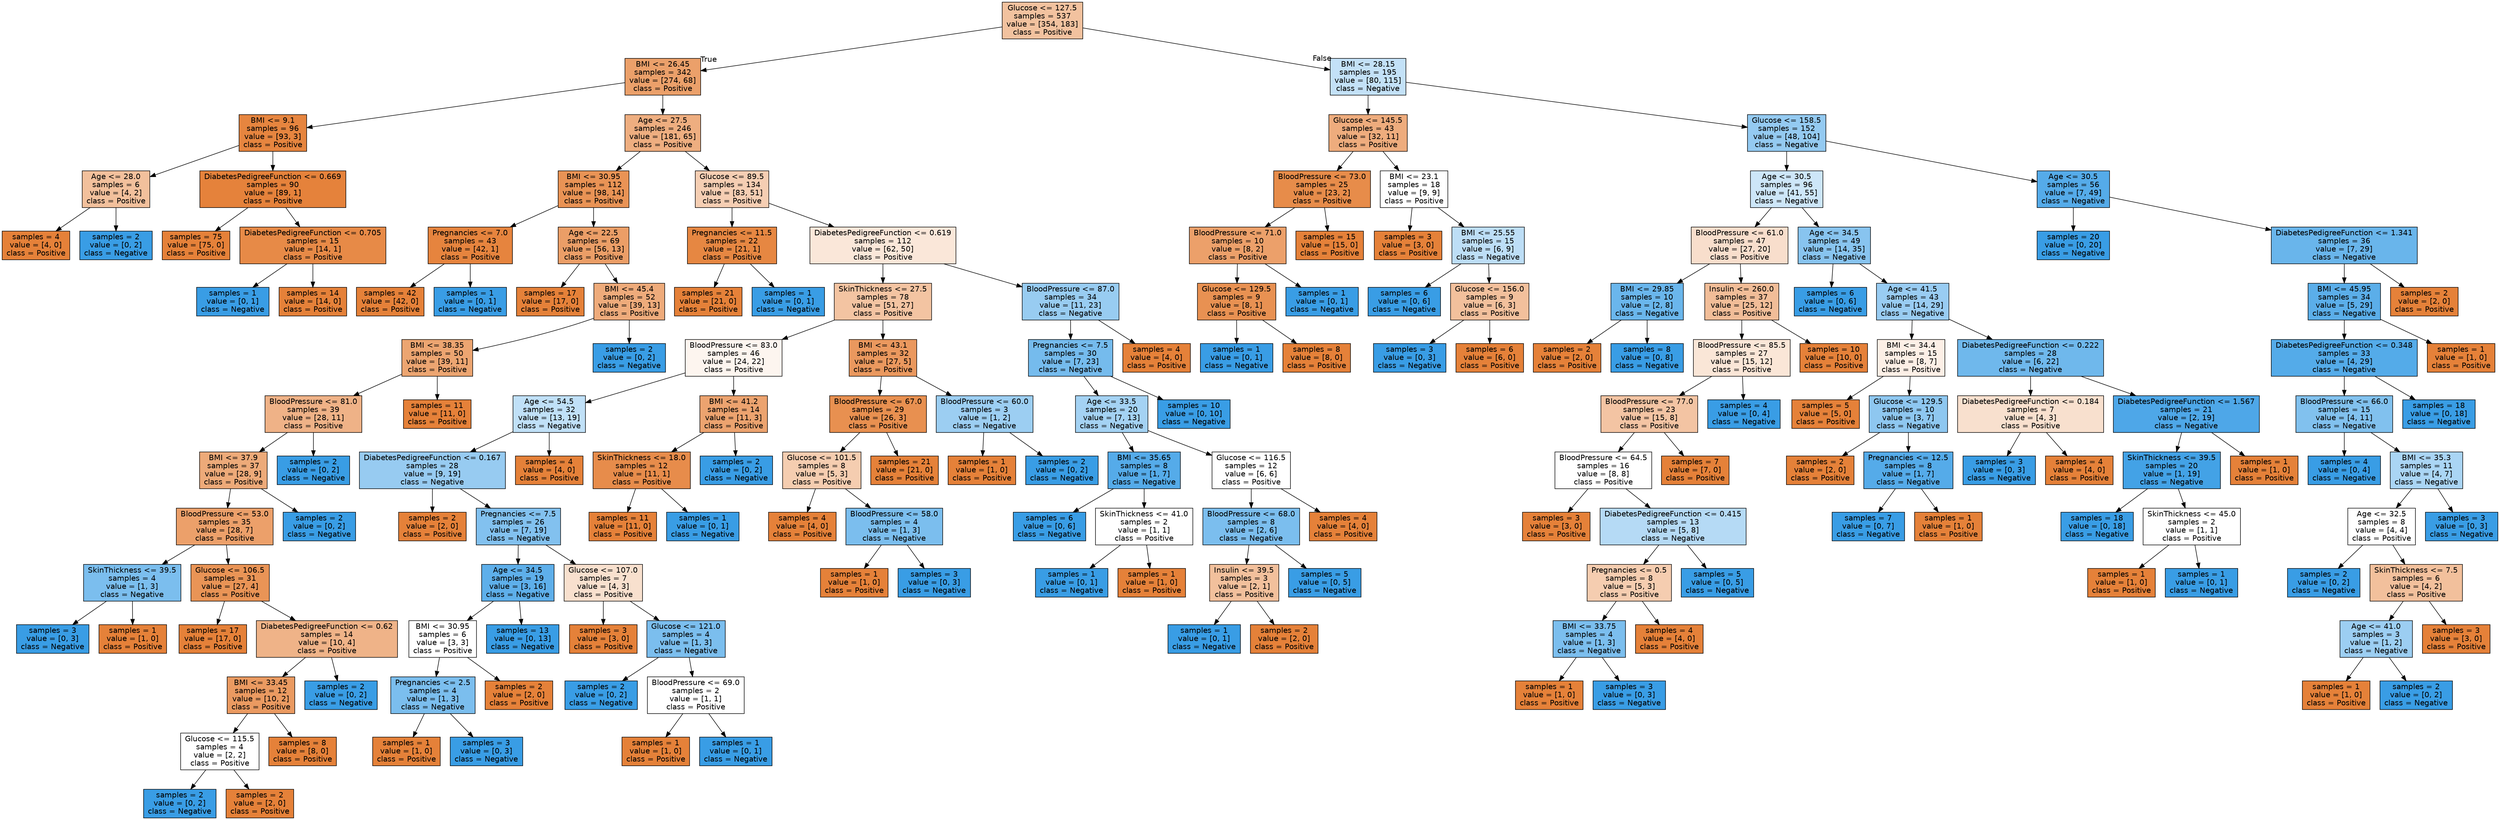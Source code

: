 digraph Tree {
node [shape=box, style="filled", color="black", fontname="helvetica"] ;
edge [fontname="helvetica"] ;
0 [label="Glucose <= 127.5\nsamples = 537\nvalue = [354, 183]\nclass = Positive", fillcolor="#f2c29f"] ;
1 [label="BMI <= 26.45\nsamples = 342\nvalue = [274, 68]\nclass = Positive", fillcolor="#eba06a"] ;
0 -> 1 [labeldistance=2.5, labelangle=45, headlabel="True"] ;
2 [label="BMI <= 9.1\nsamples = 96\nvalue = [93, 3]\nclass = Positive", fillcolor="#e6853f"] ;
1 -> 2 ;
3 [label="Age <= 28.0\nsamples = 6\nvalue = [4, 2]\nclass = Positive", fillcolor="#f2c09c"] ;
2 -> 3 ;
4 [label="samples = 4\nvalue = [4, 0]\nclass = Positive", fillcolor="#e58139"] ;
3 -> 4 ;
5 [label="samples = 2\nvalue = [0, 2]\nclass = Negative", fillcolor="#399de5"] ;
3 -> 5 ;
6 [label="DiabetesPedigreeFunction <= 0.669\nsamples = 90\nvalue = [89, 1]\nclass = Positive", fillcolor="#e5823b"] ;
2 -> 6 ;
7 [label="samples = 75\nvalue = [75, 0]\nclass = Positive", fillcolor="#e58139"] ;
6 -> 7 ;
8 [label="DiabetesPedigreeFunction <= 0.705\nsamples = 15\nvalue = [14, 1]\nclass = Positive", fillcolor="#e78a47"] ;
6 -> 8 ;
9 [label="samples = 1\nvalue = [0, 1]\nclass = Negative", fillcolor="#399de5"] ;
8 -> 9 ;
10 [label="samples = 14\nvalue = [14, 0]\nclass = Positive", fillcolor="#e58139"] ;
8 -> 10 ;
11 [label="Age <= 27.5\nsamples = 246\nvalue = [181, 65]\nclass = Positive", fillcolor="#eeae80"] ;
1 -> 11 ;
12 [label="BMI <= 30.95\nsamples = 112\nvalue = [98, 14]\nclass = Positive", fillcolor="#e99355"] ;
11 -> 12 ;
13 [label="Pregnancies <= 7.0\nsamples = 43\nvalue = [42, 1]\nclass = Positive", fillcolor="#e6843e"] ;
12 -> 13 ;
14 [label="samples = 42\nvalue = [42, 0]\nclass = Positive", fillcolor="#e58139"] ;
13 -> 14 ;
15 [label="samples = 1\nvalue = [0, 1]\nclass = Negative", fillcolor="#399de5"] ;
13 -> 15 ;
16 [label="Age <= 22.5\nsamples = 69\nvalue = [56, 13]\nclass = Positive", fillcolor="#eb9e67"] ;
12 -> 16 ;
17 [label="samples = 17\nvalue = [17, 0]\nclass = Positive", fillcolor="#e58139"] ;
16 -> 17 ;
18 [label="BMI <= 45.4\nsamples = 52\nvalue = [39, 13]\nclass = Positive", fillcolor="#eeab7b"] ;
16 -> 18 ;
19 [label="BMI <= 38.35\nsamples = 50\nvalue = [39, 11]\nclass = Positive", fillcolor="#eca571"] ;
18 -> 19 ;
20 [label="BloodPressure <= 81.0\nsamples = 39\nvalue = [28, 11]\nclass = Positive", fillcolor="#efb287"] ;
19 -> 20 ;
21 [label="BMI <= 37.9\nsamples = 37\nvalue = [28, 9]\nclass = Positive", fillcolor="#edaa79"] ;
20 -> 21 ;
22 [label="BloodPressure <= 53.0\nsamples = 35\nvalue = [28, 7]\nclass = Positive", fillcolor="#eca06a"] ;
21 -> 22 ;
23 [label="SkinThickness <= 39.5\nsamples = 4\nvalue = [1, 3]\nclass = Negative", fillcolor="#7bbeee"] ;
22 -> 23 ;
24 [label="samples = 3\nvalue = [0, 3]\nclass = Negative", fillcolor="#399de5"] ;
23 -> 24 ;
25 [label="samples = 1\nvalue = [1, 0]\nclass = Positive", fillcolor="#e58139"] ;
23 -> 25 ;
26 [label="Glucose <= 106.5\nsamples = 31\nvalue = [27, 4]\nclass = Positive", fillcolor="#e99456"] ;
22 -> 26 ;
27 [label="samples = 17\nvalue = [17, 0]\nclass = Positive", fillcolor="#e58139"] ;
26 -> 27 ;
28 [label="DiabetesPedigreeFunction <= 0.62\nsamples = 14\nvalue = [10, 4]\nclass = Positive", fillcolor="#efb388"] ;
26 -> 28 ;
29 [label="BMI <= 33.45\nsamples = 12\nvalue = [10, 2]\nclass = Positive", fillcolor="#ea9a61"] ;
28 -> 29 ;
30 [label="Glucose <= 115.5\nsamples = 4\nvalue = [2, 2]\nclass = Positive", fillcolor="#ffffff"] ;
29 -> 30 ;
31 [label="samples = 2\nvalue = [0, 2]\nclass = Negative", fillcolor="#399de5"] ;
30 -> 31 ;
32 [label="samples = 2\nvalue = [2, 0]\nclass = Positive", fillcolor="#e58139"] ;
30 -> 32 ;
33 [label="samples = 8\nvalue = [8, 0]\nclass = Positive", fillcolor="#e58139"] ;
29 -> 33 ;
34 [label="samples = 2\nvalue = [0, 2]\nclass = Negative", fillcolor="#399de5"] ;
28 -> 34 ;
35 [label="samples = 2\nvalue = [0, 2]\nclass = Negative", fillcolor="#399de5"] ;
21 -> 35 ;
36 [label="samples = 2\nvalue = [0, 2]\nclass = Negative", fillcolor="#399de5"] ;
20 -> 36 ;
37 [label="samples = 11\nvalue = [11, 0]\nclass = Positive", fillcolor="#e58139"] ;
19 -> 37 ;
38 [label="samples = 2\nvalue = [0, 2]\nclass = Negative", fillcolor="#399de5"] ;
18 -> 38 ;
39 [label="Glucose <= 89.5\nsamples = 134\nvalue = [83, 51]\nclass = Positive", fillcolor="#f5ceb3"] ;
11 -> 39 ;
40 [label="Pregnancies <= 11.5\nsamples = 22\nvalue = [21, 1]\nclass = Positive", fillcolor="#e68742"] ;
39 -> 40 ;
41 [label="samples = 21\nvalue = [21, 0]\nclass = Positive", fillcolor="#e58139"] ;
40 -> 41 ;
42 [label="samples = 1\nvalue = [0, 1]\nclass = Negative", fillcolor="#399de5"] ;
40 -> 42 ;
43 [label="DiabetesPedigreeFunction <= 0.619\nsamples = 112\nvalue = [62, 50]\nclass = Positive", fillcolor="#fae7d9"] ;
39 -> 43 ;
44 [label="SkinThickness <= 27.5\nsamples = 78\nvalue = [51, 27]\nclass = Positive", fillcolor="#f3c4a2"] ;
43 -> 44 ;
45 [label="BloodPressure <= 83.0\nsamples = 46\nvalue = [24, 22]\nclass = Positive", fillcolor="#fdf5ef"] ;
44 -> 45 ;
46 [label="Age <= 54.5\nsamples = 32\nvalue = [13, 19]\nclass = Negative", fillcolor="#c0e0f7"] ;
45 -> 46 ;
47 [label="DiabetesPedigreeFunction <= 0.167\nsamples = 28\nvalue = [9, 19]\nclass = Negative", fillcolor="#97cbf1"] ;
46 -> 47 ;
48 [label="samples = 2\nvalue = [2, 0]\nclass = Positive", fillcolor="#e58139"] ;
47 -> 48 ;
49 [label="Pregnancies <= 7.5\nsamples = 26\nvalue = [7, 19]\nclass = Negative", fillcolor="#82c1ef"] ;
47 -> 49 ;
50 [label="Age <= 34.5\nsamples = 19\nvalue = [3, 16]\nclass = Negative", fillcolor="#5eafea"] ;
49 -> 50 ;
51 [label="BMI <= 30.95\nsamples = 6\nvalue = [3, 3]\nclass = Positive", fillcolor="#ffffff"] ;
50 -> 51 ;
52 [label="Pregnancies <= 2.5\nsamples = 4\nvalue = [1, 3]\nclass = Negative", fillcolor="#7bbeee"] ;
51 -> 52 ;
53 [label="samples = 1\nvalue = [1, 0]\nclass = Positive", fillcolor="#e58139"] ;
52 -> 53 ;
54 [label="samples = 3\nvalue = [0, 3]\nclass = Negative", fillcolor="#399de5"] ;
52 -> 54 ;
55 [label="samples = 2\nvalue = [2, 0]\nclass = Positive", fillcolor="#e58139"] ;
51 -> 55 ;
56 [label="samples = 13\nvalue = [0, 13]\nclass = Negative", fillcolor="#399de5"] ;
50 -> 56 ;
57 [label="Glucose <= 107.0\nsamples = 7\nvalue = [4, 3]\nclass = Positive", fillcolor="#f8e0ce"] ;
49 -> 57 ;
58 [label="samples = 3\nvalue = [3, 0]\nclass = Positive", fillcolor="#e58139"] ;
57 -> 58 ;
59 [label="Glucose <= 121.0\nsamples = 4\nvalue = [1, 3]\nclass = Negative", fillcolor="#7bbeee"] ;
57 -> 59 ;
60 [label="samples = 2\nvalue = [0, 2]\nclass = Negative", fillcolor="#399de5"] ;
59 -> 60 ;
61 [label="BloodPressure <= 69.0\nsamples = 2\nvalue = [1, 1]\nclass = Positive", fillcolor="#ffffff"] ;
59 -> 61 ;
62 [label="samples = 1\nvalue = [1, 0]\nclass = Positive", fillcolor="#e58139"] ;
61 -> 62 ;
63 [label="samples = 1\nvalue = [0, 1]\nclass = Negative", fillcolor="#399de5"] ;
61 -> 63 ;
64 [label="samples = 4\nvalue = [4, 0]\nclass = Positive", fillcolor="#e58139"] ;
46 -> 64 ;
65 [label="BMI <= 41.2\nsamples = 14\nvalue = [11, 3]\nclass = Positive", fillcolor="#eca36f"] ;
45 -> 65 ;
66 [label="SkinThickness <= 18.0\nsamples = 12\nvalue = [11, 1]\nclass = Positive", fillcolor="#e78c4b"] ;
65 -> 66 ;
67 [label="samples = 11\nvalue = [11, 0]\nclass = Positive", fillcolor="#e58139"] ;
66 -> 67 ;
68 [label="samples = 1\nvalue = [0, 1]\nclass = Negative", fillcolor="#399de5"] ;
66 -> 68 ;
69 [label="samples = 2\nvalue = [0, 2]\nclass = Negative", fillcolor="#399de5"] ;
65 -> 69 ;
70 [label="BMI <= 43.1\nsamples = 32\nvalue = [27, 5]\nclass = Positive", fillcolor="#ea985e"] ;
44 -> 70 ;
71 [label="BloodPressure <= 67.0\nsamples = 29\nvalue = [26, 3]\nclass = Positive", fillcolor="#e89050"] ;
70 -> 71 ;
72 [label="Glucose <= 101.5\nsamples = 8\nvalue = [5, 3]\nclass = Positive", fillcolor="#f5cdb0"] ;
71 -> 72 ;
73 [label="samples = 4\nvalue = [4, 0]\nclass = Positive", fillcolor="#e58139"] ;
72 -> 73 ;
74 [label="BloodPressure <= 58.0\nsamples = 4\nvalue = [1, 3]\nclass = Negative", fillcolor="#7bbeee"] ;
72 -> 74 ;
75 [label="samples = 1\nvalue = [1, 0]\nclass = Positive", fillcolor="#e58139"] ;
74 -> 75 ;
76 [label="samples = 3\nvalue = [0, 3]\nclass = Negative", fillcolor="#399de5"] ;
74 -> 76 ;
77 [label="samples = 21\nvalue = [21, 0]\nclass = Positive", fillcolor="#e58139"] ;
71 -> 77 ;
78 [label="BloodPressure <= 60.0\nsamples = 3\nvalue = [1, 2]\nclass = Negative", fillcolor="#9ccef2"] ;
70 -> 78 ;
79 [label="samples = 1\nvalue = [1, 0]\nclass = Positive", fillcolor="#e58139"] ;
78 -> 79 ;
80 [label="samples = 2\nvalue = [0, 2]\nclass = Negative", fillcolor="#399de5"] ;
78 -> 80 ;
81 [label="BloodPressure <= 87.0\nsamples = 34\nvalue = [11, 23]\nclass = Negative", fillcolor="#98ccf1"] ;
43 -> 81 ;
82 [label="Pregnancies <= 7.5\nsamples = 30\nvalue = [7, 23]\nclass = Negative", fillcolor="#75bbed"] ;
81 -> 82 ;
83 [label="Age <= 33.5\nsamples = 20\nvalue = [7, 13]\nclass = Negative", fillcolor="#a4d2f3"] ;
82 -> 83 ;
84 [label="BMI <= 35.65\nsamples = 8\nvalue = [1, 7]\nclass = Negative", fillcolor="#55abe9"] ;
83 -> 84 ;
85 [label="samples = 6\nvalue = [0, 6]\nclass = Negative", fillcolor="#399de5"] ;
84 -> 85 ;
86 [label="SkinThickness <= 41.0\nsamples = 2\nvalue = [1, 1]\nclass = Positive", fillcolor="#ffffff"] ;
84 -> 86 ;
87 [label="samples = 1\nvalue = [0, 1]\nclass = Negative", fillcolor="#399de5"] ;
86 -> 87 ;
88 [label="samples = 1\nvalue = [1, 0]\nclass = Positive", fillcolor="#e58139"] ;
86 -> 88 ;
89 [label="Glucose <= 116.5\nsamples = 12\nvalue = [6, 6]\nclass = Positive", fillcolor="#ffffff"] ;
83 -> 89 ;
90 [label="BloodPressure <= 68.0\nsamples = 8\nvalue = [2, 6]\nclass = Negative", fillcolor="#7bbeee"] ;
89 -> 90 ;
91 [label="Insulin <= 39.5\nsamples = 3\nvalue = [2, 1]\nclass = Positive", fillcolor="#f2c09c"] ;
90 -> 91 ;
92 [label="samples = 1\nvalue = [0, 1]\nclass = Negative", fillcolor="#399de5"] ;
91 -> 92 ;
93 [label="samples = 2\nvalue = [2, 0]\nclass = Positive", fillcolor="#e58139"] ;
91 -> 93 ;
94 [label="samples = 5\nvalue = [0, 5]\nclass = Negative", fillcolor="#399de5"] ;
90 -> 94 ;
95 [label="samples = 4\nvalue = [4, 0]\nclass = Positive", fillcolor="#e58139"] ;
89 -> 95 ;
96 [label="samples = 10\nvalue = [0, 10]\nclass = Negative", fillcolor="#399de5"] ;
82 -> 96 ;
97 [label="samples = 4\nvalue = [4, 0]\nclass = Positive", fillcolor="#e58139"] ;
81 -> 97 ;
98 [label="BMI <= 28.15\nsamples = 195\nvalue = [80, 115]\nclass = Negative", fillcolor="#c3e1f7"] ;
0 -> 98 [labeldistance=2.5, labelangle=-45, headlabel="False"] ;
99 [label="Glucose <= 145.5\nsamples = 43\nvalue = [32, 11]\nclass = Positive", fillcolor="#eeac7d"] ;
98 -> 99 ;
100 [label="BloodPressure <= 73.0\nsamples = 25\nvalue = [23, 2]\nclass = Positive", fillcolor="#e78c4a"] ;
99 -> 100 ;
101 [label="BloodPressure <= 71.0\nsamples = 10\nvalue = [8, 2]\nclass = Positive", fillcolor="#eca06a"] ;
100 -> 101 ;
102 [label="Glucose <= 129.5\nsamples = 9\nvalue = [8, 1]\nclass = Positive", fillcolor="#e89152"] ;
101 -> 102 ;
103 [label="samples = 1\nvalue = [0, 1]\nclass = Negative", fillcolor="#399de5"] ;
102 -> 103 ;
104 [label="samples = 8\nvalue = [8, 0]\nclass = Positive", fillcolor="#e58139"] ;
102 -> 104 ;
105 [label="samples = 1\nvalue = [0, 1]\nclass = Negative", fillcolor="#399de5"] ;
101 -> 105 ;
106 [label="samples = 15\nvalue = [15, 0]\nclass = Positive", fillcolor="#e58139"] ;
100 -> 106 ;
107 [label="BMI <= 23.1\nsamples = 18\nvalue = [9, 9]\nclass = Positive", fillcolor="#ffffff"] ;
99 -> 107 ;
108 [label="samples = 3\nvalue = [3, 0]\nclass = Positive", fillcolor="#e58139"] ;
107 -> 108 ;
109 [label="BMI <= 25.55\nsamples = 15\nvalue = [6, 9]\nclass = Negative", fillcolor="#bddef6"] ;
107 -> 109 ;
110 [label="samples = 6\nvalue = [0, 6]\nclass = Negative", fillcolor="#399de5"] ;
109 -> 110 ;
111 [label="Glucose <= 156.0\nsamples = 9\nvalue = [6, 3]\nclass = Positive", fillcolor="#f2c09c"] ;
109 -> 111 ;
112 [label="samples = 3\nvalue = [0, 3]\nclass = Negative", fillcolor="#399de5"] ;
111 -> 112 ;
113 [label="samples = 6\nvalue = [6, 0]\nclass = Positive", fillcolor="#e58139"] ;
111 -> 113 ;
114 [label="Glucose <= 158.5\nsamples = 152\nvalue = [48, 104]\nclass = Negative", fillcolor="#94caf1"] ;
98 -> 114 ;
115 [label="Age <= 30.5\nsamples = 96\nvalue = [41, 55]\nclass = Negative", fillcolor="#cde6f8"] ;
114 -> 115 ;
116 [label="BloodPressure <= 61.0\nsamples = 47\nvalue = [27, 20]\nclass = Positive", fillcolor="#f8decc"] ;
115 -> 116 ;
117 [label="BMI <= 29.85\nsamples = 10\nvalue = [2, 8]\nclass = Negative", fillcolor="#6ab6ec"] ;
116 -> 117 ;
118 [label="samples = 2\nvalue = [2, 0]\nclass = Positive", fillcolor="#e58139"] ;
117 -> 118 ;
119 [label="samples = 8\nvalue = [0, 8]\nclass = Negative", fillcolor="#399de5"] ;
117 -> 119 ;
120 [label="Insulin <= 260.0\nsamples = 37\nvalue = [25, 12]\nclass = Positive", fillcolor="#f1bd98"] ;
116 -> 120 ;
121 [label="BloodPressure <= 85.5\nsamples = 27\nvalue = [15, 12]\nclass = Positive", fillcolor="#fae6d7"] ;
120 -> 121 ;
122 [label="BloodPressure <= 77.0\nsamples = 23\nvalue = [15, 8]\nclass = Positive", fillcolor="#f3c4a3"] ;
121 -> 122 ;
123 [label="BloodPressure <= 64.5\nsamples = 16\nvalue = [8, 8]\nclass = Positive", fillcolor="#ffffff"] ;
122 -> 123 ;
124 [label="samples = 3\nvalue = [3, 0]\nclass = Positive", fillcolor="#e58139"] ;
123 -> 124 ;
125 [label="DiabetesPedigreeFunction <= 0.415\nsamples = 13\nvalue = [5, 8]\nclass = Negative", fillcolor="#b5daf5"] ;
123 -> 125 ;
126 [label="Pregnancies <= 0.5\nsamples = 8\nvalue = [5, 3]\nclass = Positive", fillcolor="#f5cdb0"] ;
125 -> 126 ;
127 [label="BMI <= 33.75\nsamples = 4\nvalue = [1, 3]\nclass = Negative", fillcolor="#7bbeee"] ;
126 -> 127 ;
128 [label="samples = 1\nvalue = [1, 0]\nclass = Positive", fillcolor="#e58139"] ;
127 -> 128 ;
129 [label="samples = 3\nvalue = [0, 3]\nclass = Negative", fillcolor="#399de5"] ;
127 -> 129 ;
130 [label="samples = 4\nvalue = [4, 0]\nclass = Positive", fillcolor="#e58139"] ;
126 -> 130 ;
131 [label="samples = 5\nvalue = [0, 5]\nclass = Negative", fillcolor="#399de5"] ;
125 -> 131 ;
132 [label="samples = 7\nvalue = [7, 0]\nclass = Positive", fillcolor="#e58139"] ;
122 -> 132 ;
133 [label="samples = 4\nvalue = [0, 4]\nclass = Negative", fillcolor="#399de5"] ;
121 -> 133 ;
134 [label="samples = 10\nvalue = [10, 0]\nclass = Positive", fillcolor="#e58139"] ;
120 -> 134 ;
135 [label="Age <= 34.5\nsamples = 49\nvalue = [14, 35]\nclass = Negative", fillcolor="#88c4ef"] ;
115 -> 135 ;
136 [label="samples = 6\nvalue = [0, 6]\nclass = Negative", fillcolor="#399de5"] ;
135 -> 136 ;
137 [label="Age <= 41.5\nsamples = 43\nvalue = [14, 29]\nclass = Negative", fillcolor="#99ccf2"] ;
135 -> 137 ;
138 [label="BMI <= 34.4\nsamples = 15\nvalue = [8, 7]\nclass = Positive", fillcolor="#fcefe6"] ;
137 -> 138 ;
139 [label="samples = 5\nvalue = [5, 0]\nclass = Positive", fillcolor="#e58139"] ;
138 -> 139 ;
140 [label="Glucose <= 129.5\nsamples = 10\nvalue = [3, 7]\nclass = Negative", fillcolor="#8ec7f0"] ;
138 -> 140 ;
141 [label="samples = 2\nvalue = [2, 0]\nclass = Positive", fillcolor="#e58139"] ;
140 -> 141 ;
142 [label="Pregnancies <= 12.5\nsamples = 8\nvalue = [1, 7]\nclass = Negative", fillcolor="#55abe9"] ;
140 -> 142 ;
143 [label="samples = 7\nvalue = [0, 7]\nclass = Negative", fillcolor="#399de5"] ;
142 -> 143 ;
144 [label="samples = 1\nvalue = [1, 0]\nclass = Positive", fillcolor="#e58139"] ;
142 -> 144 ;
145 [label="DiabetesPedigreeFunction <= 0.222\nsamples = 28\nvalue = [6, 22]\nclass = Negative", fillcolor="#6fb8ec"] ;
137 -> 145 ;
146 [label="DiabetesPedigreeFunction <= 0.184\nsamples = 7\nvalue = [4, 3]\nclass = Positive", fillcolor="#f8e0ce"] ;
145 -> 146 ;
147 [label="samples = 3\nvalue = [0, 3]\nclass = Negative", fillcolor="#399de5"] ;
146 -> 147 ;
148 [label="samples = 4\nvalue = [4, 0]\nclass = Positive", fillcolor="#e58139"] ;
146 -> 148 ;
149 [label="DiabetesPedigreeFunction <= 1.567\nsamples = 21\nvalue = [2, 19]\nclass = Negative", fillcolor="#4ea7e8"] ;
145 -> 149 ;
150 [label="SkinThickness <= 39.5\nsamples = 20\nvalue = [1, 19]\nclass = Negative", fillcolor="#43a2e6"] ;
149 -> 150 ;
151 [label="samples = 18\nvalue = [0, 18]\nclass = Negative", fillcolor="#399de5"] ;
150 -> 151 ;
152 [label="SkinThickness <= 45.0\nsamples = 2\nvalue = [1, 1]\nclass = Positive", fillcolor="#ffffff"] ;
150 -> 152 ;
153 [label="samples = 1\nvalue = [1, 0]\nclass = Positive", fillcolor="#e58139"] ;
152 -> 153 ;
154 [label="samples = 1\nvalue = [0, 1]\nclass = Negative", fillcolor="#399de5"] ;
152 -> 154 ;
155 [label="samples = 1\nvalue = [1, 0]\nclass = Positive", fillcolor="#e58139"] ;
149 -> 155 ;
156 [label="Age <= 30.5\nsamples = 56\nvalue = [7, 49]\nclass = Negative", fillcolor="#55abe9"] ;
114 -> 156 ;
157 [label="samples = 20\nvalue = [0, 20]\nclass = Negative", fillcolor="#399de5"] ;
156 -> 157 ;
158 [label="DiabetesPedigreeFunction <= 1.341\nsamples = 36\nvalue = [7, 29]\nclass = Negative", fillcolor="#69b5eb"] ;
156 -> 158 ;
159 [label="BMI <= 45.95\nsamples = 34\nvalue = [5, 29]\nclass = Negative", fillcolor="#5baee9"] ;
158 -> 159 ;
160 [label="DiabetesPedigreeFunction <= 0.348\nsamples = 33\nvalue = [4, 29]\nclass = Negative", fillcolor="#54abe9"] ;
159 -> 160 ;
161 [label="BloodPressure <= 66.0\nsamples = 15\nvalue = [4, 11]\nclass = Negative", fillcolor="#81c1ee"] ;
160 -> 161 ;
162 [label="samples = 4\nvalue = [0, 4]\nclass = Negative", fillcolor="#399de5"] ;
161 -> 162 ;
163 [label="BMI <= 35.3\nsamples = 11\nvalue = [4, 7]\nclass = Negative", fillcolor="#aad5f4"] ;
161 -> 163 ;
164 [label="Age <= 32.5\nsamples = 8\nvalue = [4, 4]\nclass = Positive", fillcolor="#ffffff"] ;
163 -> 164 ;
165 [label="samples = 2\nvalue = [0, 2]\nclass = Negative", fillcolor="#399de5"] ;
164 -> 165 ;
166 [label="SkinThickness <= 7.5\nsamples = 6\nvalue = [4, 2]\nclass = Positive", fillcolor="#f2c09c"] ;
164 -> 166 ;
167 [label="Age <= 41.0\nsamples = 3\nvalue = [1, 2]\nclass = Negative", fillcolor="#9ccef2"] ;
166 -> 167 ;
168 [label="samples = 1\nvalue = [1, 0]\nclass = Positive", fillcolor="#e58139"] ;
167 -> 168 ;
169 [label="samples = 2\nvalue = [0, 2]\nclass = Negative", fillcolor="#399de5"] ;
167 -> 169 ;
170 [label="samples = 3\nvalue = [3, 0]\nclass = Positive", fillcolor="#e58139"] ;
166 -> 170 ;
171 [label="samples = 3\nvalue = [0, 3]\nclass = Negative", fillcolor="#399de5"] ;
163 -> 171 ;
172 [label="samples = 18\nvalue = [0, 18]\nclass = Negative", fillcolor="#399de5"] ;
160 -> 172 ;
173 [label="samples = 1\nvalue = [1, 0]\nclass = Positive", fillcolor="#e58139"] ;
159 -> 173 ;
174 [label="samples = 2\nvalue = [2, 0]\nclass = Positive", fillcolor="#e58139"] ;
158 -> 174 ;
}